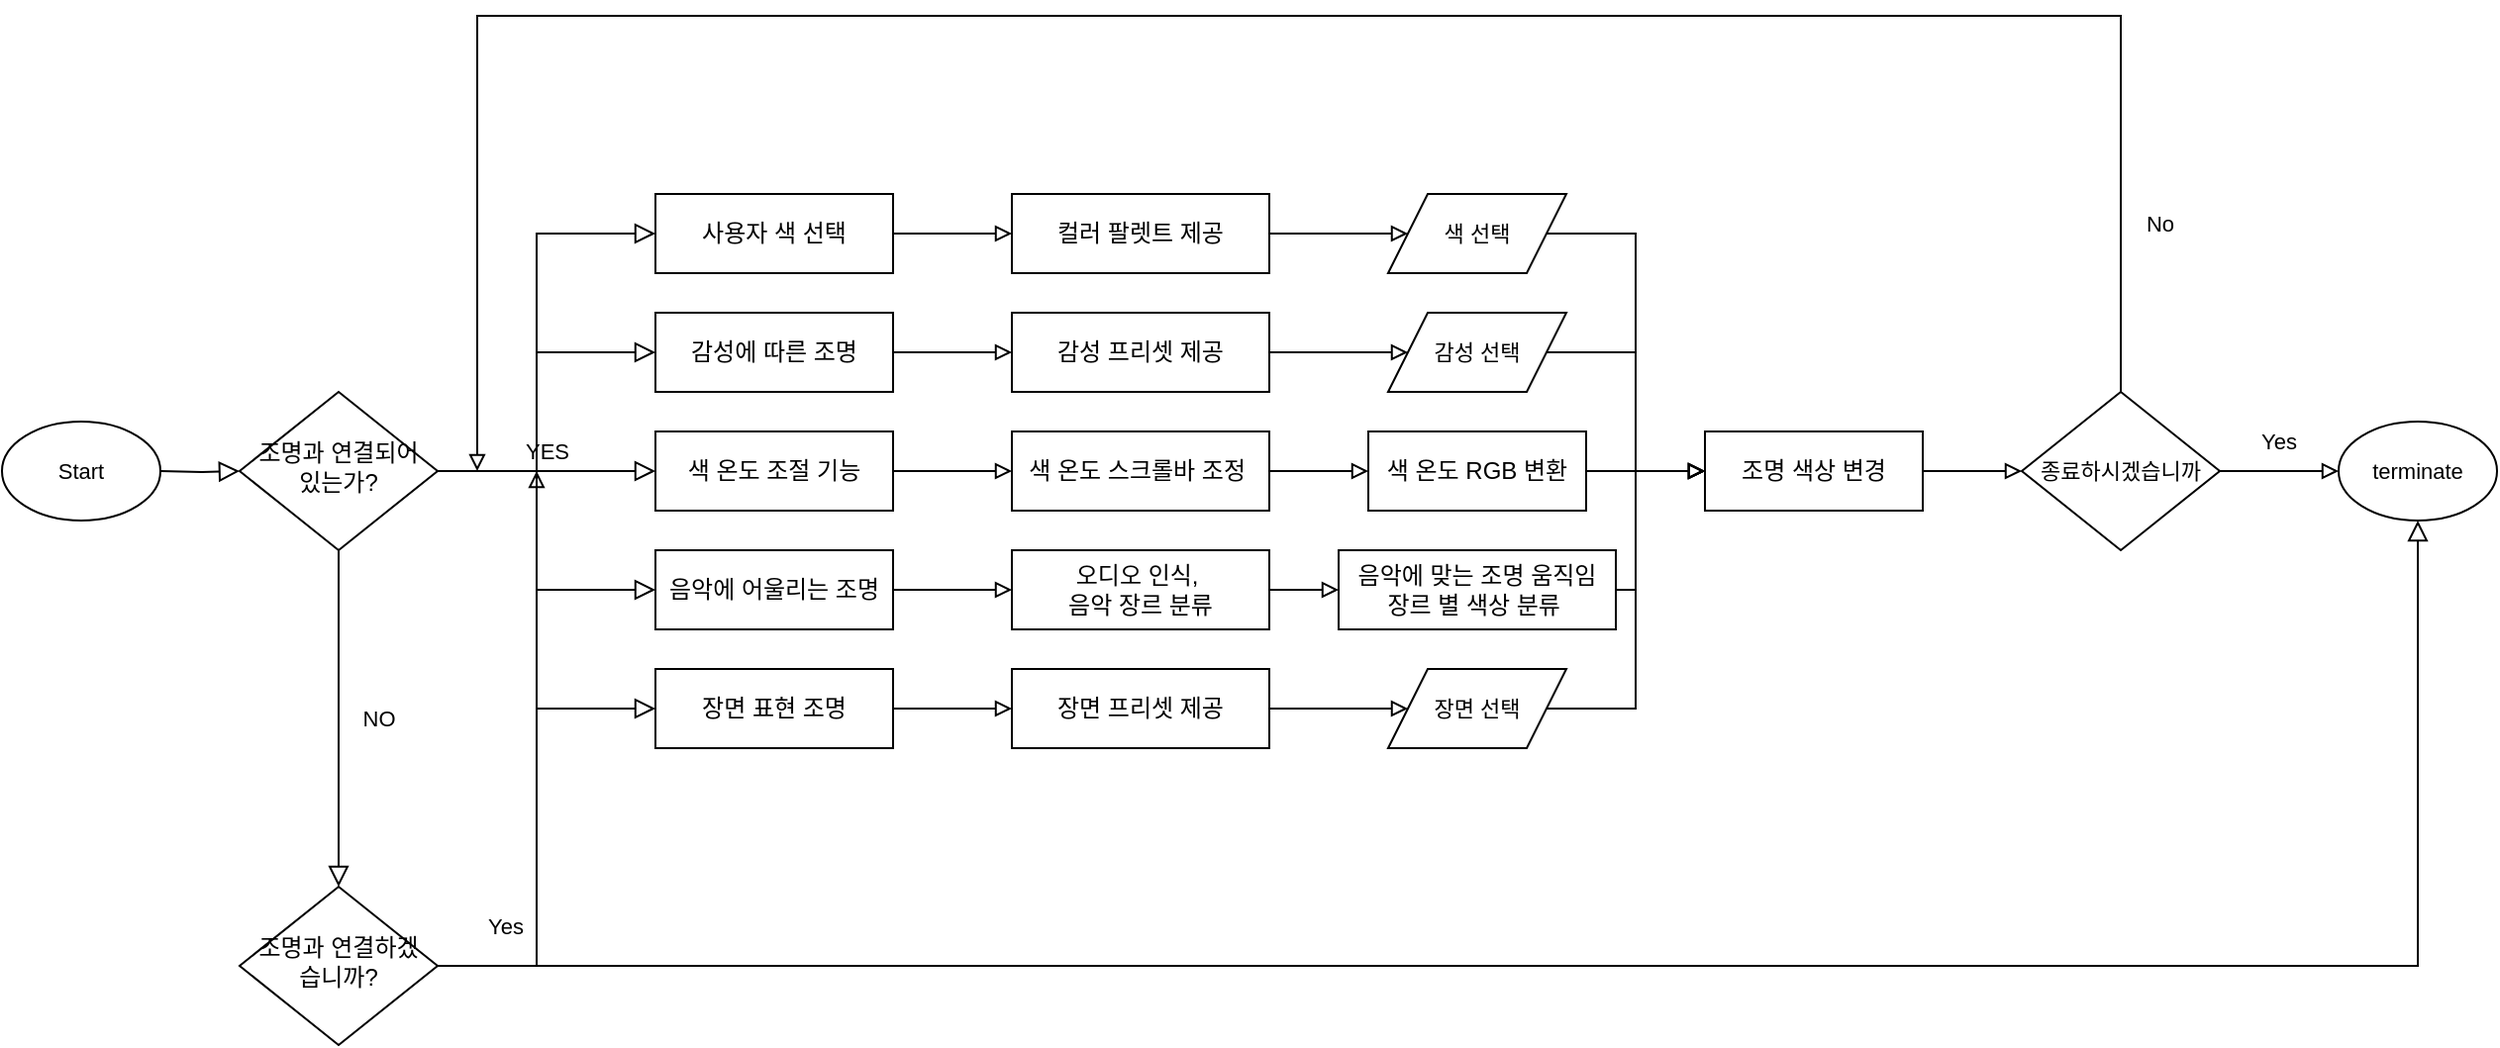 <mxfile version="23.1.2" type="github">
  <diagram id="C5RBs43oDa-KdzZeNtuy" name="Page-1">
    <mxGraphModel dx="1434" dy="1907" grid="1" gridSize="10" guides="1" tooltips="1" connect="1" arrows="1" fold="1" page="1" pageScale="1" pageWidth="827" pageHeight="1169" math="0" shadow="0">
      <root>
        <mxCell id="WIyWlLk6GJQsqaUBKTNV-0" />
        <mxCell id="WIyWlLk6GJQsqaUBKTNV-1" parent="WIyWlLk6GJQsqaUBKTNV-0" />
        <mxCell id="WIyWlLk6GJQsqaUBKTNV-2" value="" style="rounded=0;html=1;jettySize=auto;orthogonalLoop=1;fontSize=11;endArrow=block;endFill=0;endSize=8;strokeWidth=1;shadow=0;labelBackgroundColor=none;edgeStyle=orthogonalEdgeStyle;" parent="WIyWlLk6GJQsqaUBKTNV-1" target="WIyWlLk6GJQsqaUBKTNV-6" edge="1">
          <mxGeometry relative="1" as="geometry">
            <mxPoint x="280" y="40" as="sourcePoint" />
          </mxGeometry>
        </mxCell>
        <mxCell id="WIyWlLk6GJQsqaUBKTNV-4" value="NO" style="rounded=0;html=1;jettySize=auto;orthogonalLoop=1;fontSize=11;endArrow=block;endFill=0;endSize=8;strokeWidth=1;shadow=0;labelBackgroundColor=none;edgeStyle=orthogonalEdgeStyle;" parent="WIyWlLk6GJQsqaUBKTNV-1" source="WIyWlLk6GJQsqaUBKTNV-6" target="WIyWlLk6GJQsqaUBKTNV-10" edge="1">
          <mxGeometry y="20" relative="1" as="geometry">
            <mxPoint as="offset" />
          </mxGeometry>
        </mxCell>
        <mxCell id="WIyWlLk6GJQsqaUBKTNV-5" value="YES" style="edgeStyle=orthogonalEdgeStyle;rounded=0;html=1;jettySize=auto;orthogonalLoop=1;fontSize=11;endArrow=block;endFill=0;endSize=8;strokeWidth=1;shadow=0;labelBackgroundColor=none;entryX=0;entryY=0.5;entryDx=0;entryDy=0;" parent="WIyWlLk6GJQsqaUBKTNV-1" source="WIyWlLk6GJQsqaUBKTNV-6" target="BvsxYQwucrMUUCDwULk4-2" edge="1">
          <mxGeometry y="10" relative="1" as="geometry">
            <mxPoint as="offset" />
          </mxGeometry>
        </mxCell>
        <mxCell id="WIyWlLk6GJQsqaUBKTNV-6" value="조명과 연결되어 있는가?" style="rhombus;whiteSpace=wrap;html=1;shadow=0;fontFamily=Helvetica;fontSize=12;align=center;strokeWidth=1;spacing=6;spacingTop=-4;" parent="WIyWlLk6GJQsqaUBKTNV-1" vertex="1">
          <mxGeometry x="320" width="100" height="80" as="geometry" />
        </mxCell>
        <mxCell id="BvsxYQwucrMUUCDwULk4-21" style="edgeStyle=orthogonalEdgeStyle;rounded=0;orthogonalLoop=1;jettySize=auto;html=1;exitX=1;exitY=0.5;exitDx=0;exitDy=0;entryX=0;entryY=0.5;entryDx=0;entryDy=0;endArrow=block;endFill=0;" edge="1" parent="WIyWlLk6GJQsqaUBKTNV-1" source="WIyWlLk6GJQsqaUBKTNV-7" target="BvsxYQwucrMUUCDwULk4-13">
          <mxGeometry relative="1" as="geometry" />
        </mxCell>
        <mxCell id="WIyWlLk6GJQsqaUBKTNV-7" value="음악에 어울리는 조명" style="rounded=0;whiteSpace=wrap;html=1;fontSize=12;glass=0;strokeWidth=1;shadow=0;" parent="WIyWlLk6GJQsqaUBKTNV-1" vertex="1">
          <mxGeometry x="530" y="80" width="120" height="40" as="geometry" />
        </mxCell>
        <mxCell id="WIyWlLk6GJQsqaUBKTNV-9" value="Yes" style="edgeStyle=orthogonalEdgeStyle;rounded=0;html=1;jettySize=auto;orthogonalLoop=1;fontSize=11;endArrow=block;endFill=0;endSize=8;strokeWidth=1;shadow=0;labelBackgroundColor=none;entryX=0.5;entryY=1;entryDx=0;entryDy=0;" parent="WIyWlLk6GJQsqaUBKTNV-1" source="WIyWlLk6GJQsqaUBKTNV-10" target="BvsxYQwucrMUUCDwULk4-36" edge="1">
          <mxGeometry x="-0.945" y="20" relative="1" as="geometry">
            <mxPoint as="offset" />
            <mxPoint x="1301" y="60" as="targetPoint" />
          </mxGeometry>
        </mxCell>
        <mxCell id="WIyWlLk6GJQsqaUBKTNV-10" value="조명과 연결하겠습니까?" style="rhombus;whiteSpace=wrap;html=1;shadow=0;fontFamily=Helvetica;fontSize=12;align=center;strokeWidth=1;spacing=6;spacingTop=-4;" parent="WIyWlLk6GJQsqaUBKTNV-1" vertex="1">
          <mxGeometry x="320" y="250" width="100" height="80" as="geometry" />
        </mxCell>
        <mxCell id="BvsxYQwucrMUUCDwULk4-0" value="" style="endArrow=block;html=1;rounded=0;endFill=0;" edge="1" parent="WIyWlLk6GJQsqaUBKTNV-1">
          <mxGeometry width="50" height="50" relative="1" as="geometry">
            <mxPoint x="470" y="290" as="sourcePoint" />
            <mxPoint x="470" y="40" as="targetPoint" />
          </mxGeometry>
        </mxCell>
        <mxCell id="BvsxYQwucrMUUCDwULk4-15" style="edgeStyle=orthogonalEdgeStyle;rounded=0;orthogonalLoop=1;jettySize=auto;html=1;exitX=1;exitY=0.5;exitDx=0;exitDy=0;entryX=0;entryY=0.5;entryDx=0;entryDy=0;endArrow=block;endFill=0;" edge="1" parent="WIyWlLk6GJQsqaUBKTNV-1" source="BvsxYQwucrMUUCDwULk4-1" target="BvsxYQwucrMUUCDwULk4-14">
          <mxGeometry relative="1" as="geometry" />
        </mxCell>
        <mxCell id="BvsxYQwucrMUUCDwULk4-1" value="장면 표현 조명" style="rounded=0;whiteSpace=wrap;html=1;fontSize=12;glass=0;strokeWidth=1;shadow=0;" vertex="1" parent="WIyWlLk6GJQsqaUBKTNV-1">
          <mxGeometry x="530" y="140" width="120" height="40" as="geometry" />
        </mxCell>
        <mxCell id="BvsxYQwucrMUUCDwULk4-22" style="edgeStyle=orthogonalEdgeStyle;shape=connector;rounded=0;orthogonalLoop=1;jettySize=auto;html=1;exitX=1;exitY=0.5;exitDx=0;exitDy=0;entryX=0;entryY=0.5;entryDx=0;entryDy=0;labelBackgroundColor=default;strokeColor=default;align=center;verticalAlign=middle;fontFamily=Helvetica;fontSize=11;fontColor=default;endArrow=block;endFill=0;" edge="1" parent="WIyWlLk6GJQsqaUBKTNV-1" source="BvsxYQwucrMUUCDwULk4-2" target="BvsxYQwucrMUUCDwULk4-12">
          <mxGeometry relative="1" as="geometry" />
        </mxCell>
        <mxCell id="BvsxYQwucrMUUCDwULk4-2" value="색 온도 조절 기능" style="rounded=0;whiteSpace=wrap;html=1;fontSize=12;glass=0;strokeWidth=1;shadow=0;" vertex="1" parent="WIyWlLk6GJQsqaUBKTNV-1">
          <mxGeometry x="530" y="20" width="120" height="40" as="geometry" />
        </mxCell>
        <mxCell id="BvsxYQwucrMUUCDwULk4-23" style="edgeStyle=orthogonalEdgeStyle;shape=connector;rounded=0;orthogonalLoop=1;jettySize=auto;html=1;exitX=1;exitY=0.5;exitDx=0;exitDy=0;labelBackgroundColor=default;strokeColor=default;align=center;verticalAlign=middle;fontFamily=Helvetica;fontSize=11;fontColor=default;endArrow=block;endFill=0;" edge="1" parent="WIyWlLk6GJQsqaUBKTNV-1" source="BvsxYQwucrMUUCDwULk4-3" target="BvsxYQwucrMUUCDwULk4-11">
          <mxGeometry relative="1" as="geometry" />
        </mxCell>
        <mxCell id="BvsxYQwucrMUUCDwULk4-3" value="감성에 따른 조명" style="rounded=0;whiteSpace=wrap;html=1;fontSize=12;glass=0;strokeWidth=1;shadow=0;" vertex="1" parent="WIyWlLk6GJQsqaUBKTNV-1">
          <mxGeometry x="530" y="-40" width="120" height="40" as="geometry" />
        </mxCell>
        <mxCell id="BvsxYQwucrMUUCDwULk4-24" style="edgeStyle=orthogonalEdgeStyle;shape=connector;rounded=0;orthogonalLoop=1;jettySize=auto;html=1;exitX=1;exitY=0.5;exitDx=0;exitDy=0;entryX=0;entryY=0.5;entryDx=0;entryDy=0;labelBackgroundColor=default;strokeColor=default;align=center;verticalAlign=middle;fontFamily=Helvetica;fontSize=11;fontColor=default;endArrow=block;endFill=0;" edge="1" parent="WIyWlLk6GJQsqaUBKTNV-1" source="BvsxYQwucrMUUCDwULk4-4" target="BvsxYQwucrMUUCDwULk4-10">
          <mxGeometry relative="1" as="geometry" />
        </mxCell>
        <mxCell id="BvsxYQwucrMUUCDwULk4-4" value="사용자 색 선택" style="rounded=0;whiteSpace=wrap;html=1;fontSize=12;glass=0;strokeWidth=1;shadow=0;" vertex="1" parent="WIyWlLk6GJQsqaUBKTNV-1">
          <mxGeometry x="530" y="-100" width="120" height="40" as="geometry" />
        </mxCell>
        <mxCell id="BvsxYQwucrMUUCDwULk4-5" value="" style="edgeStyle=orthogonalEdgeStyle;rounded=0;html=1;jettySize=auto;orthogonalLoop=1;fontSize=11;endArrow=block;endFill=0;endSize=8;strokeWidth=1;shadow=0;labelBackgroundColor=none;entryX=0;entryY=0.5;entryDx=0;entryDy=0;exitX=1;exitY=0.5;exitDx=0;exitDy=0;" edge="1" parent="WIyWlLk6GJQsqaUBKTNV-1" source="WIyWlLk6GJQsqaUBKTNV-6" target="WIyWlLk6GJQsqaUBKTNV-7">
          <mxGeometry y="10" relative="1" as="geometry">
            <mxPoint as="offset" />
            <mxPoint x="430" y="50" as="sourcePoint" />
            <mxPoint x="540" y="50" as="targetPoint" />
            <Array as="points">
              <mxPoint x="470" y="40" />
              <mxPoint x="470" y="100" />
            </Array>
          </mxGeometry>
        </mxCell>
        <mxCell id="BvsxYQwucrMUUCDwULk4-7" value="" style="edgeStyle=orthogonalEdgeStyle;rounded=0;html=1;jettySize=auto;orthogonalLoop=1;fontSize=11;endArrow=block;endFill=0;endSize=8;strokeWidth=1;shadow=0;labelBackgroundColor=none;entryX=0;entryY=0.5;entryDx=0;entryDy=0;exitX=1;exitY=0.5;exitDx=0;exitDy=0;" edge="1" parent="WIyWlLk6GJQsqaUBKTNV-1" source="WIyWlLk6GJQsqaUBKTNV-6" target="BvsxYQwucrMUUCDwULk4-1">
          <mxGeometry y="10" relative="1" as="geometry">
            <mxPoint as="offset" />
            <mxPoint x="430" y="50" as="sourcePoint" />
            <mxPoint x="540" y="110" as="targetPoint" />
            <Array as="points">
              <mxPoint x="470" y="40" />
              <mxPoint x="470" y="160" />
            </Array>
          </mxGeometry>
        </mxCell>
        <mxCell id="BvsxYQwucrMUUCDwULk4-8" value="" style="edgeStyle=orthogonalEdgeStyle;rounded=0;html=1;jettySize=auto;orthogonalLoop=1;fontSize=11;endArrow=block;endFill=0;endSize=8;strokeWidth=1;shadow=0;labelBackgroundColor=none;entryX=0;entryY=0.5;entryDx=0;entryDy=0;exitX=1;exitY=0.5;exitDx=0;exitDy=0;" edge="1" parent="WIyWlLk6GJQsqaUBKTNV-1" source="WIyWlLk6GJQsqaUBKTNV-6" target="BvsxYQwucrMUUCDwULk4-3">
          <mxGeometry y="10" relative="1" as="geometry">
            <mxPoint as="offset" />
            <mxPoint x="430" y="50" as="sourcePoint" />
            <mxPoint x="540" y="170" as="targetPoint" />
            <Array as="points">
              <mxPoint x="470" y="40" />
              <mxPoint x="470" y="-20" />
            </Array>
          </mxGeometry>
        </mxCell>
        <mxCell id="BvsxYQwucrMUUCDwULk4-9" value="" style="edgeStyle=orthogonalEdgeStyle;rounded=0;html=1;jettySize=auto;orthogonalLoop=1;fontSize=11;endArrow=block;endFill=0;endSize=8;strokeWidth=1;shadow=0;labelBackgroundColor=none;entryX=0;entryY=0.5;entryDx=0;entryDy=0;exitX=1;exitY=0.5;exitDx=0;exitDy=0;" edge="1" parent="WIyWlLk6GJQsqaUBKTNV-1" source="WIyWlLk6GJQsqaUBKTNV-6" target="BvsxYQwucrMUUCDwULk4-4">
          <mxGeometry y="10" relative="1" as="geometry">
            <mxPoint as="offset" />
            <mxPoint x="430" y="50" as="sourcePoint" />
            <mxPoint x="540" y="-10" as="targetPoint" />
            <Array as="points">
              <mxPoint x="470" y="40" />
              <mxPoint x="470" y="-80" />
            </Array>
          </mxGeometry>
        </mxCell>
        <mxCell id="BvsxYQwucrMUUCDwULk4-34" style="edgeStyle=orthogonalEdgeStyle;shape=connector;rounded=0;orthogonalLoop=1;jettySize=auto;html=1;exitX=1;exitY=0.5;exitDx=0;exitDy=0;entryX=0;entryY=0.5;entryDx=0;entryDy=0;labelBackgroundColor=default;strokeColor=default;align=center;verticalAlign=middle;fontFamily=Helvetica;fontSize=11;fontColor=default;endArrow=block;endFill=0;" edge="1" parent="WIyWlLk6GJQsqaUBKTNV-1" source="BvsxYQwucrMUUCDwULk4-10" target="BvsxYQwucrMUUCDwULk4-25">
          <mxGeometry relative="1" as="geometry" />
        </mxCell>
        <mxCell id="BvsxYQwucrMUUCDwULk4-10" value="컬러 팔렛트 제공" style="rounded=0;whiteSpace=wrap;html=1;fontSize=12;glass=0;strokeWidth=1;shadow=0;" vertex="1" parent="WIyWlLk6GJQsqaUBKTNV-1">
          <mxGeometry x="710" y="-100" width="130" height="40" as="geometry" />
        </mxCell>
        <mxCell id="BvsxYQwucrMUUCDwULk4-33" style="edgeStyle=orthogonalEdgeStyle;shape=connector;rounded=0;orthogonalLoop=1;jettySize=auto;html=1;exitX=1;exitY=0.5;exitDx=0;exitDy=0;labelBackgroundColor=default;strokeColor=default;align=center;verticalAlign=middle;fontFamily=Helvetica;fontSize=11;fontColor=default;endArrow=block;endFill=0;" edge="1" parent="WIyWlLk6GJQsqaUBKTNV-1" source="BvsxYQwucrMUUCDwULk4-11" target="BvsxYQwucrMUUCDwULk4-26">
          <mxGeometry relative="1" as="geometry" />
        </mxCell>
        <mxCell id="BvsxYQwucrMUUCDwULk4-11" value="감성 프리셋 제공" style="rounded=0;whiteSpace=wrap;html=1;fontSize=12;glass=0;strokeWidth=1;shadow=0;" vertex="1" parent="WIyWlLk6GJQsqaUBKTNV-1">
          <mxGeometry x="710" y="-40" width="130" height="40" as="geometry" />
        </mxCell>
        <mxCell id="BvsxYQwucrMUUCDwULk4-30" style="edgeStyle=orthogonalEdgeStyle;shape=connector;rounded=0;orthogonalLoop=1;jettySize=auto;html=1;exitX=1;exitY=0.5;exitDx=0;exitDy=0;labelBackgroundColor=default;strokeColor=default;align=center;verticalAlign=middle;fontFamily=Helvetica;fontSize=11;fontColor=default;endArrow=block;endFill=0;" edge="1" parent="WIyWlLk6GJQsqaUBKTNV-1" source="BvsxYQwucrMUUCDwULk4-12" target="BvsxYQwucrMUUCDwULk4-29">
          <mxGeometry relative="1" as="geometry" />
        </mxCell>
        <mxCell id="BvsxYQwucrMUUCDwULk4-12" value="색 온도 스크롤바 조정&amp;nbsp;" style="rounded=0;whiteSpace=wrap;html=1;fontSize=12;glass=0;strokeWidth=1;shadow=0;" vertex="1" parent="WIyWlLk6GJQsqaUBKTNV-1">
          <mxGeometry x="710" y="20" width="130" height="40" as="geometry" />
        </mxCell>
        <mxCell id="BvsxYQwucrMUUCDwULk4-31" style="edgeStyle=orthogonalEdgeStyle;shape=connector;rounded=0;orthogonalLoop=1;jettySize=auto;html=1;exitX=1;exitY=0.5;exitDx=0;exitDy=0;entryX=0;entryY=0.5;entryDx=0;entryDy=0;labelBackgroundColor=default;strokeColor=default;align=center;verticalAlign=middle;fontFamily=Helvetica;fontSize=11;fontColor=default;endArrow=block;endFill=0;" edge="1" parent="WIyWlLk6GJQsqaUBKTNV-1" source="BvsxYQwucrMUUCDwULk4-13" target="BvsxYQwucrMUUCDwULk4-27">
          <mxGeometry relative="1" as="geometry" />
        </mxCell>
        <mxCell id="BvsxYQwucrMUUCDwULk4-13" value="오디오 인식,&amp;nbsp;&lt;br&gt;음악 장르 분류" style="rounded=0;whiteSpace=wrap;html=1;fontSize=12;glass=0;strokeWidth=1;shadow=0;" vertex="1" parent="WIyWlLk6GJQsqaUBKTNV-1">
          <mxGeometry x="710" y="80" width="130" height="40" as="geometry" />
        </mxCell>
        <mxCell id="BvsxYQwucrMUUCDwULk4-32" style="edgeStyle=orthogonalEdgeStyle;shape=connector;rounded=0;orthogonalLoop=1;jettySize=auto;html=1;exitX=1;exitY=0.5;exitDx=0;exitDy=0;labelBackgroundColor=default;strokeColor=default;align=center;verticalAlign=middle;fontFamily=Helvetica;fontSize=11;fontColor=default;endArrow=block;endFill=0;" edge="1" parent="WIyWlLk6GJQsqaUBKTNV-1" source="BvsxYQwucrMUUCDwULk4-14" target="BvsxYQwucrMUUCDwULk4-28">
          <mxGeometry relative="1" as="geometry" />
        </mxCell>
        <mxCell id="BvsxYQwucrMUUCDwULk4-14" value="장면 프리셋 제공" style="rounded=0;whiteSpace=wrap;html=1;fontSize=12;glass=0;strokeWidth=1;shadow=0;" vertex="1" parent="WIyWlLk6GJQsqaUBKTNV-1">
          <mxGeometry x="710" y="140" width="130" height="40" as="geometry" />
        </mxCell>
        <mxCell id="BvsxYQwucrMUUCDwULk4-40" style="edgeStyle=orthogonalEdgeStyle;shape=connector;rounded=0;orthogonalLoop=1;jettySize=auto;html=1;exitX=1;exitY=0.5;exitDx=0;exitDy=0;entryX=0;entryY=0.5;entryDx=0;entryDy=0;labelBackgroundColor=default;strokeColor=default;align=center;verticalAlign=middle;fontFamily=Helvetica;fontSize=11;fontColor=default;endArrow=block;endFill=0;" edge="1" parent="WIyWlLk6GJQsqaUBKTNV-1" source="BvsxYQwucrMUUCDwULk4-25" target="BvsxYQwucrMUUCDwULk4-37">
          <mxGeometry relative="1" as="geometry" />
        </mxCell>
        <mxCell id="BvsxYQwucrMUUCDwULk4-25" value="색 선택" style="shape=parallelogram;perimeter=parallelogramPerimeter;whiteSpace=wrap;html=1;fixedSize=1;fontFamily=Helvetica;fontSize=11;fontColor=default;" vertex="1" parent="WIyWlLk6GJQsqaUBKTNV-1">
          <mxGeometry x="900" y="-100" width="90" height="40" as="geometry" />
        </mxCell>
        <mxCell id="BvsxYQwucrMUUCDwULk4-39" style="edgeStyle=orthogonalEdgeStyle;shape=connector;rounded=0;orthogonalLoop=1;jettySize=auto;html=1;exitX=1;exitY=0.5;exitDx=0;exitDy=0;entryX=0;entryY=0.5;entryDx=0;entryDy=0;labelBackgroundColor=default;strokeColor=default;align=center;verticalAlign=middle;fontFamily=Helvetica;fontSize=11;fontColor=default;endArrow=block;endFill=0;" edge="1" parent="WIyWlLk6GJQsqaUBKTNV-1" source="BvsxYQwucrMUUCDwULk4-26" target="BvsxYQwucrMUUCDwULk4-37">
          <mxGeometry relative="1" as="geometry" />
        </mxCell>
        <mxCell id="BvsxYQwucrMUUCDwULk4-26" value="감성 선택" style="shape=parallelogram;perimeter=parallelogramPerimeter;whiteSpace=wrap;html=1;fixedSize=1;fontFamily=Helvetica;fontSize=11;fontColor=default;" vertex="1" parent="WIyWlLk6GJQsqaUBKTNV-1">
          <mxGeometry x="900" y="-40" width="90" height="40" as="geometry" />
        </mxCell>
        <mxCell id="BvsxYQwucrMUUCDwULk4-41" style="edgeStyle=orthogonalEdgeStyle;shape=connector;rounded=0;orthogonalLoop=1;jettySize=auto;html=1;exitX=1;exitY=0.5;exitDx=0;exitDy=0;labelBackgroundColor=default;strokeColor=default;align=center;verticalAlign=middle;fontFamily=Helvetica;fontSize=11;fontColor=default;endArrow=block;endFill=0;" edge="1" parent="WIyWlLk6GJQsqaUBKTNV-1" target="BvsxYQwucrMUUCDwULk4-37">
          <mxGeometry relative="1" as="geometry">
            <mxPoint x="1059" y="40" as="targetPoint" />
            <mxPoint x="995.0" y="100" as="sourcePoint" />
            <Array as="points">
              <mxPoint x="1025" y="100" />
              <mxPoint x="1025" y="40" />
            </Array>
          </mxGeometry>
        </mxCell>
        <mxCell id="BvsxYQwucrMUUCDwULk4-27" value="음악에 맞는 조명 움직임&lt;br&gt;장르 별 색상 분류&amp;nbsp;" style="rounded=0;whiteSpace=wrap;html=1;fontSize=12;glass=0;strokeWidth=1;shadow=0;" vertex="1" parent="WIyWlLk6GJQsqaUBKTNV-1">
          <mxGeometry x="875" y="80" width="140" height="40" as="geometry" />
        </mxCell>
        <mxCell id="BvsxYQwucrMUUCDwULk4-42" style="edgeStyle=orthogonalEdgeStyle;shape=connector;rounded=0;orthogonalLoop=1;jettySize=auto;html=1;exitX=1;exitY=0.5;exitDx=0;exitDy=0;entryX=0;entryY=0.5;entryDx=0;entryDy=0;labelBackgroundColor=default;strokeColor=default;align=center;verticalAlign=middle;fontFamily=Helvetica;fontSize=11;fontColor=default;endArrow=block;endFill=0;" edge="1" parent="WIyWlLk6GJQsqaUBKTNV-1" source="BvsxYQwucrMUUCDwULk4-28" target="BvsxYQwucrMUUCDwULk4-37">
          <mxGeometry relative="1" as="geometry" />
        </mxCell>
        <mxCell id="BvsxYQwucrMUUCDwULk4-28" value="장면 선택" style="shape=parallelogram;perimeter=parallelogramPerimeter;whiteSpace=wrap;html=1;fixedSize=1;fontFamily=Helvetica;fontSize=11;fontColor=default;" vertex="1" parent="WIyWlLk6GJQsqaUBKTNV-1">
          <mxGeometry x="900" y="140" width="90" height="40" as="geometry" />
        </mxCell>
        <mxCell id="BvsxYQwucrMUUCDwULk4-38" style="edgeStyle=orthogonalEdgeStyle;shape=connector;rounded=0;orthogonalLoop=1;jettySize=auto;html=1;exitX=1;exitY=0.5;exitDx=0;exitDy=0;entryX=0;entryY=0.5;entryDx=0;entryDy=0;labelBackgroundColor=default;strokeColor=default;align=center;verticalAlign=middle;fontFamily=Helvetica;fontSize=11;fontColor=default;endArrow=block;endFill=0;" edge="1" parent="WIyWlLk6GJQsqaUBKTNV-1" source="BvsxYQwucrMUUCDwULk4-29" target="BvsxYQwucrMUUCDwULk4-37">
          <mxGeometry relative="1" as="geometry" />
        </mxCell>
        <mxCell id="BvsxYQwucrMUUCDwULk4-29" value="색 온도 RGB 변환" style="rounded=0;whiteSpace=wrap;html=1;fontSize=12;glass=0;strokeWidth=1;shadow=0;" vertex="1" parent="WIyWlLk6GJQsqaUBKTNV-1">
          <mxGeometry x="890" y="20" width="110" height="40" as="geometry" />
        </mxCell>
        <mxCell id="BvsxYQwucrMUUCDwULk4-35" value="Start" style="ellipse;whiteSpace=wrap;html=1;fontFamily=Helvetica;fontSize=11;fontColor=default;" vertex="1" parent="WIyWlLk6GJQsqaUBKTNV-1">
          <mxGeometry x="200" y="15" width="80" height="50" as="geometry" />
        </mxCell>
        <mxCell id="BvsxYQwucrMUUCDwULk4-36" value="terminate" style="ellipse;whiteSpace=wrap;html=1;fontFamily=Helvetica;fontSize=11;fontColor=default;" vertex="1" parent="WIyWlLk6GJQsqaUBKTNV-1">
          <mxGeometry x="1380" y="15" width="80" height="50" as="geometry" />
        </mxCell>
        <mxCell id="BvsxYQwucrMUUCDwULk4-45" style="edgeStyle=orthogonalEdgeStyle;shape=connector;rounded=0;orthogonalLoop=1;jettySize=auto;html=1;exitX=1;exitY=0.5;exitDx=0;exitDy=0;entryX=0;entryY=0.5;entryDx=0;entryDy=0;labelBackgroundColor=default;strokeColor=default;align=center;verticalAlign=middle;fontFamily=Helvetica;fontSize=11;fontColor=default;endArrow=block;endFill=0;" edge="1" parent="WIyWlLk6GJQsqaUBKTNV-1" source="BvsxYQwucrMUUCDwULk4-37" target="BvsxYQwucrMUUCDwULk4-43">
          <mxGeometry relative="1" as="geometry" />
        </mxCell>
        <mxCell id="BvsxYQwucrMUUCDwULk4-37" value="조명 색상 변경" style="rounded=0;whiteSpace=wrap;html=1;fontSize=12;glass=0;strokeWidth=1;shadow=0;" vertex="1" parent="WIyWlLk6GJQsqaUBKTNV-1">
          <mxGeometry x="1060" y="20" width="110" height="40" as="geometry" />
        </mxCell>
        <mxCell id="BvsxYQwucrMUUCDwULk4-44" style="edgeStyle=orthogonalEdgeStyle;shape=connector;rounded=0;orthogonalLoop=1;jettySize=auto;html=1;exitX=1;exitY=0.5;exitDx=0;exitDy=0;entryX=0;entryY=0.5;entryDx=0;entryDy=0;labelBackgroundColor=default;strokeColor=default;align=center;verticalAlign=middle;fontFamily=Helvetica;fontSize=11;fontColor=default;endArrow=block;endFill=0;" edge="1" parent="WIyWlLk6GJQsqaUBKTNV-1" source="BvsxYQwucrMUUCDwULk4-43" target="BvsxYQwucrMUUCDwULk4-36">
          <mxGeometry relative="1" as="geometry" />
        </mxCell>
        <mxCell id="BvsxYQwucrMUUCDwULk4-48" style="edgeStyle=orthogonalEdgeStyle;shape=connector;rounded=0;orthogonalLoop=1;jettySize=auto;html=1;exitX=0.5;exitY=0;exitDx=0;exitDy=0;labelBackgroundColor=default;strokeColor=default;align=center;verticalAlign=middle;fontFamily=Helvetica;fontSize=11;fontColor=default;endArrow=block;endFill=0;" edge="1" parent="WIyWlLk6GJQsqaUBKTNV-1" source="BvsxYQwucrMUUCDwULk4-43">
          <mxGeometry relative="1" as="geometry">
            <mxPoint x="440" y="40" as="targetPoint" />
            <Array as="points">
              <mxPoint x="1270" y="-190" />
              <mxPoint x="440" y="-190" />
            </Array>
          </mxGeometry>
        </mxCell>
        <mxCell id="BvsxYQwucrMUUCDwULk4-43" value="종료하시겠습니까" style="rhombus;whiteSpace=wrap;html=1;fontFamily=Helvetica;fontSize=11;fontColor=default;" vertex="1" parent="WIyWlLk6GJQsqaUBKTNV-1">
          <mxGeometry x="1220" width="100" height="80" as="geometry" />
        </mxCell>
        <mxCell id="BvsxYQwucrMUUCDwULk4-46" value="Yes" style="text;html=1;strokeColor=none;fillColor=none;align=center;verticalAlign=middle;whiteSpace=wrap;rounded=0;fontFamily=Helvetica;fontSize=11;fontColor=default;" vertex="1" parent="WIyWlLk6GJQsqaUBKTNV-1">
          <mxGeometry x="1320" y="10" width="60" height="30" as="geometry" />
        </mxCell>
        <mxCell id="BvsxYQwucrMUUCDwULk4-49" value="No" style="text;html=1;strokeColor=none;fillColor=none;align=center;verticalAlign=middle;whiteSpace=wrap;rounded=0;fontFamily=Helvetica;fontSize=11;fontColor=default;" vertex="1" parent="WIyWlLk6GJQsqaUBKTNV-1">
          <mxGeometry x="1260" y="-100" width="60" height="30" as="geometry" />
        </mxCell>
      </root>
    </mxGraphModel>
  </diagram>
</mxfile>
